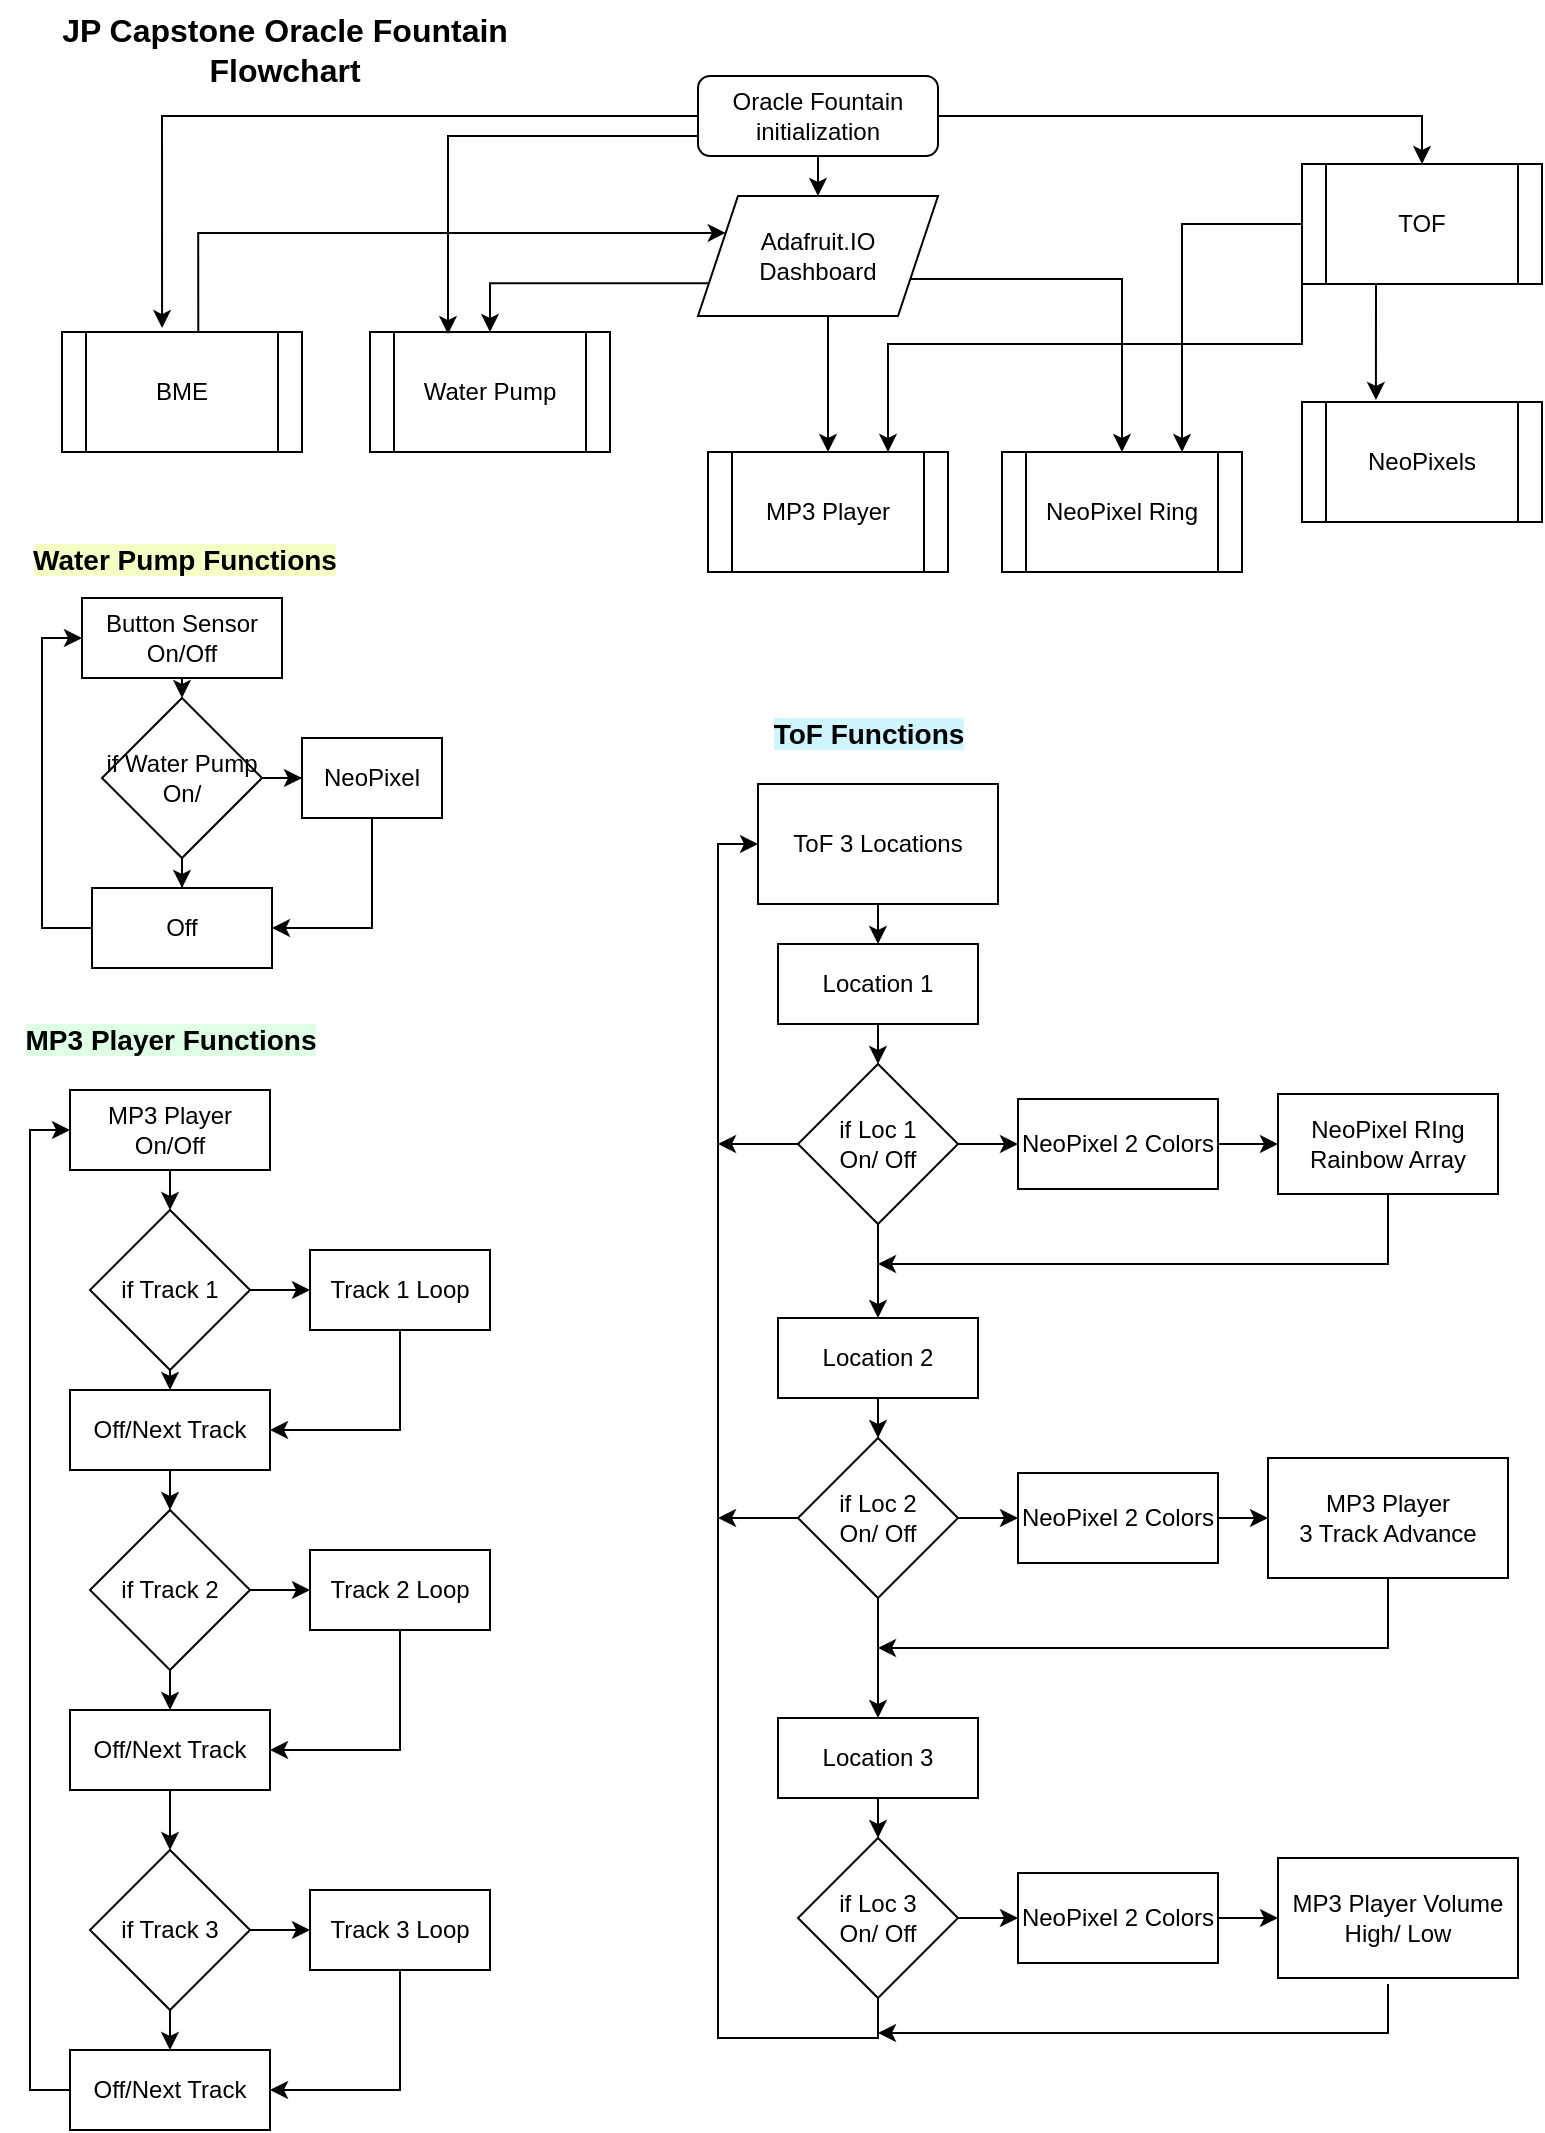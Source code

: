 <mxfile version="24.3.1" type="device">
  <diagram id="C5RBs43oDa-KdzZeNtuy" name="Page-1">
    <mxGraphModel dx="2924" dy="1098" grid="1" gridSize="10" guides="1" tooltips="1" connect="1" arrows="1" fold="1" page="1" pageScale="1" pageWidth="850" pageHeight="1100" math="0" shadow="0">
      <root>
        <mxCell id="WIyWlLk6GJQsqaUBKTNV-0" />
        <mxCell id="WIyWlLk6GJQsqaUBKTNV-1" parent="WIyWlLk6GJQsqaUBKTNV-0" />
        <mxCell id="zZXuxp5TPqjDqfFJJy-F-10" style="edgeStyle=orthogonalEdgeStyle;rounded=0;orthogonalLoop=1;jettySize=auto;html=1;exitX=0.5;exitY=1;exitDx=0;exitDy=0;entryX=0.5;entryY=0;entryDx=0;entryDy=0;" edge="1" parent="WIyWlLk6GJQsqaUBKTNV-1" source="WIyWlLk6GJQsqaUBKTNV-3" target="zZXuxp5TPqjDqfFJJy-F-9">
          <mxGeometry relative="1" as="geometry" />
        </mxCell>
        <mxCell id="zZXuxp5TPqjDqfFJJy-F-19" style="edgeStyle=orthogonalEdgeStyle;rounded=0;orthogonalLoop=1;jettySize=auto;html=1;exitX=1;exitY=0.5;exitDx=0;exitDy=0;entryX=0.5;entryY=0;entryDx=0;entryDy=0;" edge="1" parent="WIyWlLk6GJQsqaUBKTNV-1" source="WIyWlLk6GJQsqaUBKTNV-3" target="zZXuxp5TPqjDqfFJJy-F-18">
          <mxGeometry relative="1" as="geometry" />
        </mxCell>
        <mxCell id="WIyWlLk6GJQsqaUBKTNV-3" value="Oracle Fountain&lt;div&gt;initialization&lt;/div&gt;" style="rounded=1;whiteSpace=wrap;html=1;fontSize=12;glass=0;strokeWidth=1;shadow=0;" parent="WIyWlLk6GJQsqaUBKTNV-1" vertex="1">
          <mxGeometry x="-198" y="46" width="120" height="40" as="geometry" />
        </mxCell>
        <mxCell id="zZXuxp5TPqjDqfFJJy-F-0" value="BME" style="shape=process;whiteSpace=wrap;html=1;backgroundOutline=1;" vertex="1" parent="WIyWlLk6GJQsqaUBKTNV-1">
          <mxGeometry x="-516" y="174" width="120" height="60" as="geometry" />
        </mxCell>
        <mxCell id="zZXuxp5TPqjDqfFJJy-F-1" value="Water Pump" style="shape=process;whiteSpace=wrap;html=1;backgroundOutline=1;" vertex="1" parent="WIyWlLk6GJQsqaUBKTNV-1">
          <mxGeometry x="-362" y="174" width="120" height="60" as="geometry" />
        </mxCell>
        <mxCell id="zZXuxp5TPqjDqfFJJy-F-2" value="MP3 Player" style="shape=process;whiteSpace=wrap;html=1;backgroundOutline=1;" vertex="1" parent="WIyWlLk6GJQsqaUBKTNV-1">
          <mxGeometry x="-193" y="234" width="120" height="60" as="geometry" />
        </mxCell>
        <mxCell id="zZXuxp5TPqjDqfFJJy-F-3" value="NeoPixels" style="shape=process;whiteSpace=wrap;html=1;backgroundOutline=1;" vertex="1" parent="WIyWlLk6GJQsqaUBKTNV-1">
          <mxGeometry x="104" y="209" width="120" height="60" as="geometry" />
        </mxCell>
        <mxCell id="zZXuxp5TPqjDqfFJJy-F-27" style="edgeStyle=orthogonalEdgeStyle;rounded=0;orthogonalLoop=1;jettySize=auto;html=1;exitX=0;exitY=0.75;exitDx=0;exitDy=0;entryX=0.5;entryY=0;entryDx=0;entryDy=0;" edge="1" parent="WIyWlLk6GJQsqaUBKTNV-1" source="zZXuxp5TPqjDqfFJJy-F-9" target="zZXuxp5TPqjDqfFJJy-F-1">
          <mxGeometry relative="1" as="geometry" />
        </mxCell>
        <mxCell id="zZXuxp5TPqjDqfFJJy-F-28" style="edgeStyle=orthogonalEdgeStyle;rounded=0;orthogonalLoop=1;jettySize=auto;html=1;exitX=0.25;exitY=1;exitDx=0;exitDy=0;" edge="1" parent="WIyWlLk6GJQsqaUBKTNV-1" source="zZXuxp5TPqjDqfFJJy-F-9" target="zZXuxp5TPqjDqfFJJy-F-2">
          <mxGeometry relative="1" as="geometry">
            <Array as="points">
              <mxPoint x="-133" y="150" />
            </Array>
          </mxGeometry>
        </mxCell>
        <mxCell id="zZXuxp5TPqjDqfFJJy-F-41" style="edgeStyle=orthogonalEdgeStyle;rounded=0;orthogonalLoop=1;jettySize=auto;html=1;exitX=1;exitY=0.75;exitDx=0;exitDy=0;" edge="1" parent="WIyWlLk6GJQsqaUBKTNV-1" source="zZXuxp5TPqjDqfFJJy-F-9" target="zZXuxp5TPqjDqfFJJy-F-26">
          <mxGeometry relative="1" as="geometry">
            <Array as="points">
              <mxPoint x="14" y="148" />
            </Array>
          </mxGeometry>
        </mxCell>
        <mxCell id="zZXuxp5TPqjDqfFJJy-F-9" value="Adafruit.IO Dashboard" style="shape=parallelogram;perimeter=parallelogramPerimeter;whiteSpace=wrap;html=1;fixedSize=1;" vertex="1" parent="WIyWlLk6GJQsqaUBKTNV-1">
          <mxGeometry x="-198" y="106" width="120" height="60" as="geometry" />
        </mxCell>
        <mxCell id="zZXuxp5TPqjDqfFJJy-F-42" style="edgeStyle=orthogonalEdgeStyle;rounded=0;orthogonalLoop=1;jettySize=auto;html=1;exitX=0;exitY=0.5;exitDx=0;exitDy=0;entryX=0.75;entryY=0;entryDx=0;entryDy=0;" edge="1" parent="WIyWlLk6GJQsqaUBKTNV-1" source="zZXuxp5TPqjDqfFJJy-F-18" target="zZXuxp5TPqjDqfFJJy-F-26">
          <mxGeometry relative="1" as="geometry" />
        </mxCell>
        <mxCell id="zZXuxp5TPqjDqfFJJy-F-43" style="edgeStyle=orthogonalEdgeStyle;rounded=0;orthogonalLoop=1;jettySize=auto;html=1;exitX=0;exitY=0.75;exitDx=0;exitDy=0;entryX=0.75;entryY=0;entryDx=0;entryDy=0;" edge="1" parent="WIyWlLk6GJQsqaUBKTNV-1" source="zZXuxp5TPqjDqfFJJy-F-18" target="zZXuxp5TPqjDqfFJJy-F-2">
          <mxGeometry relative="1" as="geometry">
            <Array as="points">
              <mxPoint x="104" y="180" />
              <mxPoint x="-103" y="180" />
            </Array>
          </mxGeometry>
        </mxCell>
        <mxCell id="zZXuxp5TPqjDqfFJJy-F-18" value="TOF" style="shape=process;whiteSpace=wrap;html=1;backgroundOutline=1;" vertex="1" parent="WIyWlLk6GJQsqaUBKTNV-1">
          <mxGeometry x="104" y="90" width="120" height="60" as="geometry" />
        </mxCell>
        <mxCell id="zZXuxp5TPqjDqfFJJy-F-32" style="edgeStyle=orthogonalEdgeStyle;rounded=0;orthogonalLoop=1;jettySize=auto;html=1;exitX=0.5;exitY=1;exitDx=0;exitDy=0;" edge="1" parent="WIyWlLk6GJQsqaUBKTNV-1" source="zZXuxp5TPqjDqfFJJy-F-25" target="zZXuxp5TPqjDqfFJJy-F-33">
          <mxGeometry relative="1" as="geometry">
            <mxPoint x="-456" y="457" as="targetPoint" />
          </mxGeometry>
        </mxCell>
        <mxCell id="zZXuxp5TPqjDqfFJJy-F-34" style="edgeStyle=orthogonalEdgeStyle;rounded=0;orthogonalLoop=1;jettySize=auto;html=1;exitX=1;exitY=0.5;exitDx=0;exitDy=0;" edge="1" parent="WIyWlLk6GJQsqaUBKTNV-1" source="zZXuxp5TPqjDqfFJJy-F-25" target="zZXuxp5TPqjDqfFJJy-F-35">
          <mxGeometry relative="1" as="geometry">
            <mxPoint x="-346" y="397" as="targetPoint" />
          </mxGeometry>
        </mxCell>
        <mxCell id="zZXuxp5TPqjDqfFJJy-F-25" value="if Water Pump On/" style="rhombus;whiteSpace=wrap;html=1;" vertex="1" parent="WIyWlLk6GJQsqaUBKTNV-1">
          <mxGeometry x="-496" y="357" width="80" height="80" as="geometry" />
        </mxCell>
        <mxCell id="zZXuxp5TPqjDqfFJJy-F-26" value="NeoPixel Ring" style="shape=process;whiteSpace=wrap;html=1;backgroundOutline=1;" vertex="1" parent="WIyWlLk6GJQsqaUBKTNV-1">
          <mxGeometry x="-46" y="234" width="120" height="60" as="geometry" />
        </mxCell>
        <mxCell id="zZXuxp5TPqjDqfFJJy-F-39" style="edgeStyle=orthogonalEdgeStyle;rounded=0;orthogonalLoop=1;jettySize=auto;html=1;exitX=0;exitY=0.5;exitDx=0;exitDy=0;entryX=0;entryY=0.5;entryDx=0;entryDy=0;" edge="1" parent="WIyWlLk6GJQsqaUBKTNV-1" source="zZXuxp5TPqjDqfFJJy-F-33" target="zZXuxp5TPqjDqfFJJy-F-37">
          <mxGeometry relative="1" as="geometry" />
        </mxCell>
        <mxCell id="zZXuxp5TPqjDqfFJJy-F-33" value="Off" style="rounded=0;whiteSpace=wrap;html=1;" vertex="1" parent="WIyWlLk6GJQsqaUBKTNV-1">
          <mxGeometry x="-501" y="452" width="90" height="40" as="geometry" />
        </mxCell>
        <mxCell id="zZXuxp5TPqjDqfFJJy-F-36" style="edgeStyle=orthogonalEdgeStyle;rounded=0;orthogonalLoop=1;jettySize=auto;html=1;exitX=0.5;exitY=1;exitDx=0;exitDy=0;entryX=1;entryY=0.5;entryDx=0;entryDy=0;" edge="1" parent="WIyWlLk6GJQsqaUBKTNV-1" source="zZXuxp5TPqjDqfFJJy-F-35" target="zZXuxp5TPqjDqfFJJy-F-33">
          <mxGeometry relative="1" as="geometry" />
        </mxCell>
        <mxCell id="zZXuxp5TPqjDqfFJJy-F-35" value="NeoPixel" style="rounded=0;whiteSpace=wrap;html=1;" vertex="1" parent="WIyWlLk6GJQsqaUBKTNV-1">
          <mxGeometry x="-396" y="377" width="70" height="40" as="geometry" />
        </mxCell>
        <mxCell id="zZXuxp5TPqjDqfFJJy-F-38" style="edgeStyle=orthogonalEdgeStyle;rounded=0;orthogonalLoop=1;jettySize=auto;html=1;exitX=0.5;exitY=1;exitDx=0;exitDy=0;entryX=0.5;entryY=0;entryDx=0;entryDy=0;" edge="1" parent="WIyWlLk6GJQsqaUBKTNV-1" source="zZXuxp5TPqjDqfFJJy-F-37" target="zZXuxp5TPqjDqfFJJy-F-25">
          <mxGeometry relative="1" as="geometry" />
        </mxCell>
        <mxCell id="zZXuxp5TPqjDqfFJJy-F-37" value="Button Sensor&lt;div&gt;On/Off&lt;/div&gt;" style="rounded=0;whiteSpace=wrap;html=1;" vertex="1" parent="WIyWlLk6GJQsqaUBKTNV-1">
          <mxGeometry x="-506" y="307" width="100" height="40" as="geometry" />
        </mxCell>
        <mxCell id="zZXuxp5TPqjDqfFJJy-F-40" style="edgeStyle=orthogonalEdgeStyle;rounded=0;orthogonalLoop=1;jettySize=auto;html=1;exitX=0.75;exitY=1;exitDx=0;exitDy=0;entryX=0.308;entryY=-0.017;entryDx=0;entryDy=0;entryPerimeter=0;" edge="1" parent="WIyWlLk6GJQsqaUBKTNV-1" source="zZXuxp5TPqjDqfFJJy-F-18" target="zZXuxp5TPqjDqfFJJy-F-3">
          <mxGeometry relative="1" as="geometry">
            <Array as="points">
              <mxPoint x="141" y="150" />
            </Array>
          </mxGeometry>
        </mxCell>
        <mxCell id="zZXuxp5TPqjDqfFJJy-F-52" style="edgeStyle=orthogonalEdgeStyle;rounded=0;orthogonalLoop=1;jettySize=auto;html=1;exitX=0.5;exitY=1;exitDx=0;exitDy=0;entryX=0.5;entryY=0;entryDx=0;entryDy=0;" edge="1" parent="WIyWlLk6GJQsqaUBKTNV-1" source="zZXuxp5TPqjDqfFJJy-F-44" target="zZXuxp5TPqjDqfFJJy-F-45">
          <mxGeometry relative="1" as="geometry" />
        </mxCell>
        <mxCell id="zZXuxp5TPqjDqfFJJy-F-44" value="MP3 Player&lt;div&gt;On/Off&lt;/div&gt;" style="rounded=0;whiteSpace=wrap;html=1;" vertex="1" parent="WIyWlLk6GJQsqaUBKTNV-1">
          <mxGeometry x="-512" y="553" width="100" height="40" as="geometry" />
        </mxCell>
        <mxCell id="zZXuxp5TPqjDqfFJJy-F-53" style="edgeStyle=orthogonalEdgeStyle;rounded=0;orthogonalLoop=1;jettySize=auto;html=1;exitX=1;exitY=0.5;exitDx=0;exitDy=0;entryX=0;entryY=0.5;entryDx=0;entryDy=0;" edge="1" parent="WIyWlLk6GJQsqaUBKTNV-1" source="zZXuxp5TPqjDqfFJJy-F-45" target="zZXuxp5TPqjDqfFJJy-F-47">
          <mxGeometry relative="1" as="geometry" />
        </mxCell>
        <mxCell id="zZXuxp5TPqjDqfFJJy-F-55" style="edgeStyle=orthogonalEdgeStyle;rounded=0;orthogonalLoop=1;jettySize=auto;html=1;exitX=0.5;exitY=1;exitDx=0;exitDy=0;entryX=0.5;entryY=0;entryDx=0;entryDy=0;" edge="1" parent="WIyWlLk6GJQsqaUBKTNV-1" source="zZXuxp5TPqjDqfFJJy-F-45" target="zZXuxp5TPqjDqfFJJy-F-50">
          <mxGeometry relative="1" as="geometry" />
        </mxCell>
        <mxCell id="zZXuxp5TPqjDqfFJJy-F-45" value="if Track 1" style="rhombus;whiteSpace=wrap;html=1;" vertex="1" parent="WIyWlLk6GJQsqaUBKTNV-1">
          <mxGeometry x="-502" y="613" width="80" height="80" as="geometry" />
        </mxCell>
        <mxCell id="zZXuxp5TPqjDqfFJJy-F-54" style="edgeStyle=orthogonalEdgeStyle;rounded=0;orthogonalLoop=1;jettySize=auto;html=1;exitX=0.5;exitY=1;exitDx=0;exitDy=0;entryX=1;entryY=0.5;entryDx=0;entryDy=0;" edge="1" parent="WIyWlLk6GJQsqaUBKTNV-1" source="zZXuxp5TPqjDqfFJJy-F-47" target="zZXuxp5TPqjDqfFJJy-F-50">
          <mxGeometry relative="1" as="geometry" />
        </mxCell>
        <mxCell id="zZXuxp5TPqjDqfFJJy-F-47" value="Track 1 Loop" style="rounded=0;whiteSpace=wrap;html=1;" vertex="1" parent="WIyWlLk6GJQsqaUBKTNV-1">
          <mxGeometry x="-392" y="633" width="90" height="40" as="geometry" />
        </mxCell>
        <mxCell id="zZXuxp5TPqjDqfFJJy-F-57" style="edgeStyle=orthogonalEdgeStyle;rounded=0;orthogonalLoop=1;jettySize=auto;html=1;exitX=1;exitY=0.5;exitDx=0;exitDy=0;entryX=0;entryY=0.5;entryDx=0;entryDy=0;" edge="1" parent="WIyWlLk6GJQsqaUBKTNV-1" source="zZXuxp5TPqjDqfFJJy-F-48" target="zZXuxp5TPqjDqfFJJy-F-49">
          <mxGeometry relative="1" as="geometry" />
        </mxCell>
        <mxCell id="zZXuxp5TPqjDqfFJJy-F-59" style="edgeStyle=orthogonalEdgeStyle;rounded=0;orthogonalLoop=1;jettySize=auto;html=1;exitX=0.5;exitY=1;exitDx=0;exitDy=0;entryX=0.5;entryY=0;entryDx=0;entryDy=0;" edge="1" parent="WIyWlLk6GJQsqaUBKTNV-1" source="zZXuxp5TPqjDqfFJJy-F-48" target="zZXuxp5TPqjDqfFJJy-F-51">
          <mxGeometry relative="1" as="geometry" />
        </mxCell>
        <mxCell id="zZXuxp5TPqjDqfFJJy-F-48" value="if Track 2" style="rhombus;whiteSpace=wrap;html=1;" vertex="1" parent="WIyWlLk6GJQsqaUBKTNV-1">
          <mxGeometry x="-502" y="763" width="80" height="80" as="geometry" />
        </mxCell>
        <mxCell id="zZXuxp5TPqjDqfFJJy-F-58" style="edgeStyle=orthogonalEdgeStyle;rounded=0;orthogonalLoop=1;jettySize=auto;html=1;exitX=0.5;exitY=1;exitDx=0;exitDy=0;entryX=1;entryY=0.5;entryDx=0;entryDy=0;" edge="1" parent="WIyWlLk6GJQsqaUBKTNV-1" source="zZXuxp5TPqjDqfFJJy-F-49" target="zZXuxp5TPqjDqfFJJy-F-51">
          <mxGeometry relative="1" as="geometry" />
        </mxCell>
        <mxCell id="zZXuxp5TPqjDqfFJJy-F-49" value="Track 2 Loop" style="rounded=0;whiteSpace=wrap;html=1;" vertex="1" parent="WIyWlLk6GJQsqaUBKTNV-1">
          <mxGeometry x="-392" y="783" width="90" height="40" as="geometry" />
        </mxCell>
        <mxCell id="zZXuxp5TPqjDqfFJJy-F-56" style="edgeStyle=orthogonalEdgeStyle;rounded=0;orthogonalLoop=1;jettySize=auto;html=1;exitX=0.5;exitY=1;exitDx=0;exitDy=0;entryX=0.5;entryY=0;entryDx=0;entryDy=0;" edge="1" parent="WIyWlLk6GJQsqaUBKTNV-1" source="zZXuxp5TPqjDqfFJJy-F-50" target="zZXuxp5TPqjDqfFJJy-F-48">
          <mxGeometry relative="1" as="geometry" />
        </mxCell>
        <mxCell id="zZXuxp5TPqjDqfFJJy-F-50" value="Off/Next Track" style="rounded=0;whiteSpace=wrap;html=1;" vertex="1" parent="WIyWlLk6GJQsqaUBKTNV-1">
          <mxGeometry x="-512" y="703" width="100" height="40" as="geometry" />
        </mxCell>
        <mxCell id="zZXuxp5TPqjDqfFJJy-F-67" style="edgeStyle=orthogonalEdgeStyle;rounded=0;orthogonalLoop=1;jettySize=auto;html=1;exitX=0.5;exitY=1;exitDx=0;exitDy=0;entryX=0.5;entryY=0;entryDx=0;entryDy=0;" edge="1" parent="WIyWlLk6GJQsqaUBKTNV-1" source="zZXuxp5TPqjDqfFJJy-F-51" target="zZXuxp5TPqjDqfFJJy-F-65">
          <mxGeometry relative="1" as="geometry" />
        </mxCell>
        <mxCell id="zZXuxp5TPqjDqfFJJy-F-51" value="Off/Next Track" style="rounded=0;whiteSpace=wrap;html=1;" vertex="1" parent="WIyWlLk6GJQsqaUBKTNV-1">
          <mxGeometry x="-512" y="863" width="100" height="40" as="geometry" />
        </mxCell>
        <mxCell id="zZXuxp5TPqjDqfFJJy-F-60" style="edgeStyle=orthogonalEdgeStyle;rounded=0;orthogonalLoop=1;jettySize=auto;html=1;exitX=1;exitY=0.5;exitDx=0;exitDy=0;entryX=0;entryY=0.5;entryDx=0;entryDy=0;" edge="1" source="zZXuxp5TPqjDqfFJJy-F-65" target="zZXuxp5TPqjDqfFJJy-F-63" parent="WIyWlLk6GJQsqaUBKTNV-1">
          <mxGeometry relative="1" as="geometry" />
        </mxCell>
        <mxCell id="zZXuxp5TPqjDqfFJJy-F-61" style="edgeStyle=orthogonalEdgeStyle;rounded=0;orthogonalLoop=1;jettySize=auto;html=1;exitX=0.5;exitY=1;exitDx=0;exitDy=0;entryX=0.5;entryY=0;entryDx=0;entryDy=0;" edge="1" source="zZXuxp5TPqjDqfFJJy-F-65" target="zZXuxp5TPqjDqfFJJy-F-64" parent="WIyWlLk6GJQsqaUBKTNV-1">
          <mxGeometry relative="1" as="geometry" />
        </mxCell>
        <mxCell id="zZXuxp5TPqjDqfFJJy-F-62" style="edgeStyle=orthogonalEdgeStyle;rounded=0;orthogonalLoop=1;jettySize=auto;html=1;exitX=0.5;exitY=1;exitDx=0;exitDy=0;entryX=1;entryY=0.5;entryDx=0;entryDy=0;" edge="1" source="zZXuxp5TPqjDqfFJJy-F-63" target="zZXuxp5TPqjDqfFJJy-F-64" parent="WIyWlLk6GJQsqaUBKTNV-1">
          <mxGeometry relative="1" as="geometry" />
        </mxCell>
        <mxCell id="zZXuxp5TPqjDqfFJJy-F-63" value="Track 3 Loop" style="rounded=0;whiteSpace=wrap;html=1;" vertex="1" parent="WIyWlLk6GJQsqaUBKTNV-1">
          <mxGeometry x="-392" y="953" width="90" height="40" as="geometry" />
        </mxCell>
        <mxCell id="zZXuxp5TPqjDqfFJJy-F-68" style="edgeStyle=orthogonalEdgeStyle;rounded=0;orthogonalLoop=1;jettySize=auto;html=1;exitX=0;exitY=0.5;exitDx=0;exitDy=0;entryX=0;entryY=0.5;entryDx=0;entryDy=0;" edge="1" parent="WIyWlLk6GJQsqaUBKTNV-1" source="zZXuxp5TPqjDqfFJJy-F-64" target="zZXuxp5TPqjDqfFJJy-F-44">
          <mxGeometry relative="1" as="geometry" />
        </mxCell>
        <mxCell id="zZXuxp5TPqjDqfFJJy-F-64" value="Off/Next Track" style="rounded=0;whiteSpace=wrap;html=1;" vertex="1" parent="WIyWlLk6GJQsqaUBKTNV-1">
          <mxGeometry x="-512" y="1033" width="100" height="40" as="geometry" />
        </mxCell>
        <mxCell id="zZXuxp5TPqjDqfFJJy-F-65" value="if Track 3" style="rhombus;whiteSpace=wrap;html=1;" vertex="1" parent="WIyWlLk6GJQsqaUBKTNV-1">
          <mxGeometry x="-502" y="933" width="80" height="80" as="geometry" />
        </mxCell>
        <mxCell id="zZXuxp5TPqjDqfFJJy-F-73" style="edgeStyle=orthogonalEdgeStyle;rounded=0;orthogonalLoop=1;jettySize=auto;html=1;exitX=0.5;exitY=1;exitDx=0;exitDy=0;entryX=0.5;entryY=0;entryDx=0;entryDy=0;" edge="1" parent="WIyWlLk6GJQsqaUBKTNV-1" source="zZXuxp5TPqjDqfFJJy-F-69" target="zZXuxp5TPqjDqfFJJy-F-71">
          <mxGeometry relative="1" as="geometry" />
        </mxCell>
        <mxCell id="zZXuxp5TPqjDqfFJJy-F-69" value="ToF 3 Locations" style="rounded=0;whiteSpace=wrap;html=1;" vertex="1" parent="WIyWlLk6GJQsqaUBKTNV-1">
          <mxGeometry x="-168" y="400" width="120" height="60" as="geometry" />
        </mxCell>
        <mxCell id="zZXuxp5TPqjDqfFJJy-F-75" style="edgeStyle=orthogonalEdgeStyle;rounded=0;orthogonalLoop=1;jettySize=auto;html=1;entryX=0;entryY=0.5;entryDx=0;entryDy=0;" edge="1" parent="WIyWlLk6GJQsqaUBKTNV-1" source="zZXuxp5TPqjDqfFJJy-F-70" target="zZXuxp5TPqjDqfFJJy-F-72">
          <mxGeometry relative="1" as="geometry" />
        </mxCell>
        <mxCell id="zZXuxp5TPqjDqfFJJy-F-81" style="edgeStyle=orthogonalEdgeStyle;rounded=0;orthogonalLoop=1;jettySize=auto;html=1;exitX=0.5;exitY=1;exitDx=0;exitDy=0;entryX=0.5;entryY=0;entryDx=0;entryDy=0;" edge="1" parent="WIyWlLk6GJQsqaUBKTNV-1" source="zZXuxp5TPqjDqfFJJy-F-70" target="zZXuxp5TPqjDqfFJJy-F-79">
          <mxGeometry relative="1" as="geometry" />
        </mxCell>
        <mxCell id="zZXuxp5TPqjDqfFJJy-F-115" style="edgeStyle=orthogonalEdgeStyle;rounded=0;orthogonalLoop=1;jettySize=auto;html=1;exitX=0;exitY=0.5;exitDx=0;exitDy=0;" edge="1" parent="WIyWlLk6GJQsqaUBKTNV-1" source="zZXuxp5TPqjDqfFJJy-F-70">
          <mxGeometry relative="1" as="geometry">
            <mxPoint x="-188" y="580" as="targetPoint" />
          </mxGeometry>
        </mxCell>
        <mxCell id="zZXuxp5TPqjDqfFJJy-F-70" value="if Loc 1&lt;div&gt;On/ Off&lt;/div&gt;" style="rhombus;whiteSpace=wrap;html=1;" vertex="1" parent="WIyWlLk6GJQsqaUBKTNV-1">
          <mxGeometry x="-148" y="540" width="80" height="80" as="geometry" />
        </mxCell>
        <mxCell id="zZXuxp5TPqjDqfFJJy-F-74" style="edgeStyle=orthogonalEdgeStyle;rounded=0;orthogonalLoop=1;jettySize=auto;html=1;exitX=0.5;exitY=1;exitDx=0;exitDy=0;entryX=0.5;entryY=0;entryDx=0;entryDy=0;" edge="1" parent="WIyWlLk6GJQsqaUBKTNV-1" source="zZXuxp5TPqjDqfFJJy-F-71" target="zZXuxp5TPqjDqfFJJy-F-70">
          <mxGeometry relative="1" as="geometry" />
        </mxCell>
        <mxCell id="zZXuxp5TPqjDqfFJJy-F-71" value="Location 1" style="rounded=0;whiteSpace=wrap;html=1;" vertex="1" parent="WIyWlLk6GJQsqaUBKTNV-1">
          <mxGeometry x="-158" y="480" width="100" height="40" as="geometry" />
        </mxCell>
        <mxCell id="zZXuxp5TPqjDqfFJJy-F-88" style="edgeStyle=orthogonalEdgeStyle;rounded=0;orthogonalLoop=1;jettySize=auto;html=1;exitX=1;exitY=0.5;exitDx=0;exitDy=0;entryX=0;entryY=0.5;entryDx=0;entryDy=0;" edge="1" parent="WIyWlLk6GJQsqaUBKTNV-1" source="zZXuxp5TPqjDqfFJJy-F-72" target="zZXuxp5TPqjDqfFJJy-F-87">
          <mxGeometry relative="1" as="geometry" />
        </mxCell>
        <mxCell id="zZXuxp5TPqjDqfFJJy-F-72" value="NeoPixel 2 Colors" style="rounded=0;whiteSpace=wrap;html=1;" vertex="1" parent="WIyWlLk6GJQsqaUBKTNV-1">
          <mxGeometry x="-38" y="557.5" width="100" height="45" as="geometry" />
        </mxCell>
        <mxCell id="zZXuxp5TPqjDqfFJJy-F-76" style="edgeStyle=orthogonalEdgeStyle;rounded=0;orthogonalLoop=1;jettySize=auto;html=1;entryX=0;entryY=0.5;entryDx=0;entryDy=0;" edge="1" source="zZXuxp5TPqjDqfFJJy-F-77" target="zZXuxp5TPqjDqfFJJy-F-80" parent="WIyWlLk6GJQsqaUBKTNV-1">
          <mxGeometry relative="1" as="geometry" />
        </mxCell>
        <mxCell id="zZXuxp5TPqjDqfFJJy-F-93" style="edgeStyle=orthogonalEdgeStyle;rounded=0;orthogonalLoop=1;jettySize=auto;html=1;exitX=0.5;exitY=1;exitDx=0;exitDy=0;entryX=0.5;entryY=0;entryDx=0;entryDy=0;" edge="1" parent="WIyWlLk6GJQsqaUBKTNV-1" source="zZXuxp5TPqjDqfFJJy-F-77" target="zZXuxp5TPqjDqfFJJy-F-85">
          <mxGeometry relative="1" as="geometry" />
        </mxCell>
        <mxCell id="zZXuxp5TPqjDqfFJJy-F-116" style="edgeStyle=orthogonalEdgeStyle;rounded=0;orthogonalLoop=1;jettySize=auto;html=1;exitX=0;exitY=0.5;exitDx=0;exitDy=0;" edge="1" parent="WIyWlLk6GJQsqaUBKTNV-1" source="zZXuxp5TPqjDqfFJJy-F-77">
          <mxGeometry relative="1" as="geometry">
            <mxPoint x="-188" y="767" as="targetPoint" />
          </mxGeometry>
        </mxCell>
        <mxCell id="zZXuxp5TPqjDqfFJJy-F-77" value="if Loc 2&lt;div&gt;On/ Off&lt;/div&gt;" style="rhombus;whiteSpace=wrap;html=1;" vertex="1" parent="WIyWlLk6GJQsqaUBKTNV-1">
          <mxGeometry x="-148" y="727" width="80" height="80" as="geometry" />
        </mxCell>
        <mxCell id="zZXuxp5TPqjDqfFJJy-F-78" style="edgeStyle=orthogonalEdgeStyle;rounded=0;orthogonalLoop=1;jettySize=auto;html=1;exitX=0.5;exitY=1;exitDx=0;exitDy=0;entryX=0.5;entryY=0;entryDx=0;entryDy=0;" edge="1" source="zZXuxp5TPqjDqfFJJy-F-79" target="zZXuxp5TPqjDqfFJJy-F-77" parent="WIyWlLk6GJQsqaUBKTNV-1">
          <mxGeometry relative="1" as="geometry" />
        </mxCell>
        <mxCell id="zZXuxp5TPqjDqfFJJy-F-79" value="Location 2" style="rounded=0;whiteSpace=wrap;html=1;" vertex="1" parent="WIyWlLk6GJQsqaUBKTNV-1">
          <mxGeometry x="-158" y="667" width="100" height="40" as="geometry" />
        </mxCell>
        <mxCell id="zZXuxp5TPqjDqfFJJy-F-92" style="edgeStyle=orthogonalEdgeStyle;rounded=0;orthogonalLoop=1;jettySize=auto;html=1;exitX=1;exitY=0.5;exitDx=0;exitDy=0;entryX=0;entryY=0.5;entryDx=0;entryDy=0;" edge="1" parent="WIyWlLk6GJQsqaUBKTNV-1" source="zZXuxp5TPqjDqfFJJy-F-80" target="zZXuxp5TPqjDqfFJJy-F-91">
          <mxGeometry relative="1" as="geometry" />
        </mxCell>
        <mxCell id="zZXuxp5TPqjDqfFJJy-F-80" value="NeoPixel 2 Colors" style="rounded=0;whiteSpace=wrap;html=1;" vertex="1" parent="WIyWlLk6GJQsqaUBKTNV-1">
          <mxGeometry x="-38" y="744.5" width="100" height="45" as="geometry" />
        </mxCell>
        <mxCell id="zZXuxp5TPqjDqfFJJy-F-82" style="edgeStyle=orthogonalEdgeStyle;rounded=0;orthogonalLoop=1;jettySize=auto;html=1;entryX=0;entryY=0.5;entryDx=0;entryDy=0;" edge="1" source="zZXuxp5TPqjDqfFJJy-F-83" target="zZXuxp5TPqjDqfFJJy-F-86" parent="WIyWlLk6GJQsqaUBKTNV-1">
          <mxGeometry relative="1" as="geometry" />
        </mxCell>
        <mxCell id="zZXuxp5TPqjDqfFJJy-F-100" style="edgeStyle=orthogonalEdgeStyle;rounded=0;orthogonalLoop=1;jettySize=auto;html=1;exitX=0.5;exitY=1;exitDx=0;exitDy=0;entryX=0;entryY=0.5;entryDx=0;entryDy=0;" edge="1" parent="WIyWlLk6GJQsqaUBKTNV-1" source="zZXuxp5TPqjDqfFJJy-F-83" target="zZXuxp5TPqjDqfFJJy-F-69">
          <mxGeometry relative="1" as="geometry" />
        </mxCell>
        <mxCell id="zZXuxp5TPqjDqfFJJy-F-83" value="if Loc 3&lt;div&gt;On/ Off&lt;/div&gt;" style="rhombus;whiteSpace=wrap;html=1;" vertex="1" parent="WIyWlLk6GJQsqaUBKTNV-1">
          <mxGeometry x="-148" y="927" width="80" height="80" as="geometry" />
        </mxCell>
        <mxCell id="zZXuxp5TPqjDqfFJJy-F-84" style="edgeStyle=orthogonalEdgeStyle;rounded=0;orthogonalLoop=1;jettySize=auto;html=1;exitX=0.5;exitY=1;exitDx=0;exitDy=0;entryX=0.5;entryY=0;entryDx=0;entryDy=0;" edge="1" source="zZXuxp5TPqjDqfFJJy-F-85" target="zZXuxp5TPqjDqfFJJy-F-83" parent="WIyWlLk6GJQsqaUBKTNV-1">
          <mxGeometry relative="1" as="geometry" />
        </mxCell>
        <mxCell id="zZXuxp5TPqjDqfFJJy-F-85" value="Location 3" style="rounded=0;whiteSpace=wrap;html=1;" vertex="1" parent="WIyWlLk6GJQsqaUBKTNV-1">
          <mxGeometry x="-158" y="867" width="100" height="40" as="geometry" />
        </mxCell>
        <mxCell id="zZXuxp5TPqjDqfFJJy-F-114" style="edgeStyle=orthogonalEdgeStyle;rounded=0;orthogonalLoop=1;jettySize=auto;html=1;exitX=1;exitY=0.5;exitDx=0;exitDy=0;entryX=0;entryY=0.5;entryDx=0;entryDy=0;" edge="1" parent="WIyWlLk6GJQsqaUBKTNV-1" source="zZXuxp5TPqjDqfFJJy-F-86" target="zZXuxp5TPqjDqfFJJy-F-94">
          <mxGeometry relative="1" as="geometry" />
        </mxCell>
        <mxCell id="zZXuxp5TPqjDqfFJJy-F-86" value="NeoPixel 2 Colors" style="rounded=0;whiteSpace=wrap;html=1;" vertex="1" parent="WIyWlLk6GJQsqaUBKTNV-1">
          <mxGeometry x="-38" y="944.5" width="100" height="45" as="geometry" />
        </mxCell>
        <mxCell id="zZXuxp5TPqjDqfFJJy-F-95" style="edgeStyle=orthogonalEdgeStyle;rounded=0;orthogonalLoop=1;jettySize=auto;html=1;exitX=0.5;exitY=1;exitDx=0;exitDy=0;" edge="1" parent="WIyWlLk6GJQsqaUBKTNV-1" source="zZXuxp5TPqjDqfFJJy-F-87">
          <mxGeometry relative="1" as="geometry">
            <mxPoint x="-108" y="640" as="targetPoint" />
            <Array as="points">
              <mxPoint x="147" y="640" />
            </Array>
          </mxGeometry>
        </mxCell>
        <mxCell id="zZXuxp5TPqjDqfFJJy-F-87" value="NeoPixel RIng&lt;div&gt;Rainbow Array&lt;/div&gt;" style="rounded=0;whiteSpace=wrap;html=1;" vertex="1" parent="WIyWlLk6GJQsqaUBKTNV-1">
          <mxGeometry x="92" y="555" width="110" height="50" as="geometry" />
        </mxCell>
        <mxCell id="zZXuxp5TPqjDqfFJJy-F-91" value="MP3 Player&lt;div&gt;3 Track Advance&lt;/div&gt;" style="rounded=0;whiteSpace=wrap;html=1;" vertex="1" parent="WIyWlLk6GJQsqaUBKTNV-1">
          <mxGeometry x="87" y="737" width="120" height="60" as="geometry" />
        </mxCell>
        <mxCell id="zZXuxp5TPqjDqfFJJy-F-94" value="MP3 Player Volume&lt;div&gt;High/ Low&lt;/div&gt;" style="rounded=0;whiteSpace=wrap;html=1;" vertex="1" parent="WIyWlLk6GJQsqaUBKTNV-1">
          <mxGeometry x="92" y="937" width="120" height="60" as="geometry" />
        </mxCell>
        <mxCell id="zZXuxp5TPqjDqfFJJy-F-98" style="edgeStyle=orthogonalEdgeStyle;rounded=0;orthogonalLoop=1;jettySize=auto;html=1;exitX=0.5;exitY=1;exitDx=0;exitDy=0;" edge="1" parent="WIyWlLk6GJQsqaUBKTNV-1">
          <mxGeometry relative="1" as="geometry">
            <mxPoint x="-108" y="832" as="targetPoint" />
            <mxPoint x="147" y="797" as="sourcePoint" />
            <Array as="points">
              <mxPoint x="147" y="832" />
            </Array>
          </mxGeometry>
        </mxCell>
        <mxCell id="zZXuxp5TPqjDqfFJJy-F-99" style="edgeStyle=orthogonalEdgeStyle;rounded=0;orthogonalLoop=1;jettySize=auto;html=1;" edge="1" parent="WIyWlLk6GJQsqaUBKTNV-1">
          <mxGeometry relative="1" as="geometry">
            <mxPoint x="-108" y="1024.5" as="targetPoint" />
            <mxPoint x="147" y="1000" as="sourcePoint" />
            <Array as="points">
              <mxPoint x="147" y="1024.5" />
            </Array>
          </mxGeometry>
        </mxCell>
        <mxCell id="zZXuxp5TPqjDqfFJJy-F-101" value="&lt;font style=&quot;font-size: 14px;&quot;&gt;&lt;b style=&quot;background-color: rgb(243, 255, 196);&quot;&gt;Water Pump Functions&lt;/b&gt;&lt;/font&gt;" style="text;html=1;align=center;verticalAlign=middle;resizable=0;points=[];autosize=1;strokeColor=none;fillColor=none;" vertex="1" parent="WIyWlLk6GJQsqaUBKTNV-1">
          <mxGeometry x="-545" y="273" width="180" height="30" as="geometry" />
        </mxCell>
        <mxCell id="zZXuxp5TPqjDqfFJJy-F-102" value="&lt;font style=&quot;font-size: 14px;&quot;&gt;&lt;b style=&quot;background-color: rgb(222, 255, 230);&quot;&gt;MP3 Player Functions&lt;/b&gt;&lt;/font&gt;" style="text;html=1;align=center;verticalAlign=middle;resizable=0;points=[];autosize=1;strokeColor=none;fillColor=none;" vertex="1" parent="WIyWlLk6GJQsqaUBKTNV-1">
          <mxGeometry x="-547" y="513" width="170" height="30" as="geometry" />
        </mxCell>
        <mxCell id="zZXuxp5TPqjDqfFJJy-F-103" value="&lt;font style=&quot;font-size: 14px;&quot;&gt;&lt;b style=&quot;background-color: rgb(207, 245, 255);&quot;&gt;ToF Functions&lt;/b&gt;&lt;/font&gt;" style="text;html=1;align=center;verticalAlign=middle;resizable=0;points=[];autosize=1;strokeColor=none;fillColor=none;" vertex="1" parent="WIyWlLk6GJQsqaUBKTNV-1">
          <mxGeometry x="-173" y="360" width="120" height="30" as="geometry" />
        </mxCell>
        <mxCell id="zZXuxp5TPqjDqfFJJy-F-104" value="&lt;font style=&quot;font-size: 16px;&quot;&gt;&lt;b&gt;JP Capstone Oracle Fountain&lt;/b&gt;&lt;/font&gt;&lt;div&gt;&lt;font style=&quot;font-size: 16px;&quot;&gt;&lt;b&gt;Flowchart&lt;/b&gt;&lt;/font&gt;&lt;/div&gt;" style="text;html=1;align=center;verticalAlign=middle;resizable=0;points=[];autosize=1;strokeColor=none;fillColor=none;" vertex="1" parent="WIyWlLk6GJQsqaUBKTNV-1">
          <mxGeometry x="-530" y="8" width="250" height="50" as="geometry" />
        </mxCell>
        <mxCell id="zZXuxp5TPqjDqfFJJy-F-106" style="edgeStyle=orthogonalEdgeStyle;rounded=0;orthogonalLoop=1;jettySize=auto;html=1;exitX=0;exitY=0.5;exitDx=0;exitDy=0;entryX=0.417;entryY=-0.033;entryDx=0;entryDy=0;entryPerimeter=0;" edge="1" parent="WIyWlLk6GJQsqaUBKTNV-1" source="WIyWlLk6GJQsqaUBKTNV-3" target="zZXuxp5TPqjDqfFJJy-F-0">
          <mxGeometry relative="1" as="geometry" />
        </mxCell>
        <mxCell id="zZXuxp5TPqjDqfFJJy-F-110" style="edgeStyle=orthogonalEdgeStyle;rounded=0;orthogonalLoop=1;jettySize=auto;html=1;exitX=0.75;exitY=0;exitDx=0;exitDy=0;entryX=0;entryY=0.25;entryDx=0;entryDy=0;" edge="1" parent="WIyWlLk6GJQsqaUBKTNV-1" target="zZXuxp5TPqjDqfFJJy-F-9">
          <mxGeometry relative="1" as="geometry">
            <mxPoint x="-447.85" y="174" as="sourcePoint" />
            <mxPoint x="-148.004" y="124.462" as="targetPoint" />
            <Array as="points">
              <mxPoint x="-448" y="125" />
            </Array>
          </mxGeometry>
        </mxCell>
        <mxCell id="zZXuxp5TPqjDqfFJJy-F-111" style="edgeStyle=orthogonalEdgeStyle;rounded=0;orthogonalLoop=1;jettySize=auto;html=1;exitX=0;exitY=0.75;exitDx=0;exitDy=0;entryX=0.325;entryY=0.017;entryDx=0;entryDy=0;entryPerimeter=0;" edge="1" parent="WIyWlLk6GJQsqaUBKTNV-1" source="WIyWlLk6GJQsqaUBKTNV-3" target="zZXuxp5TPqjDqfFJJy-F-1">
          <mxGeometry relative="1" as="geometry">
            <Array as="points">
              <mxPoint x="-323" y="76" />
            </Array>
          </mxGeometry>
        </mxCell>
      </root>
    </mxGraphModel>
  </diagram>
</mxfile>
